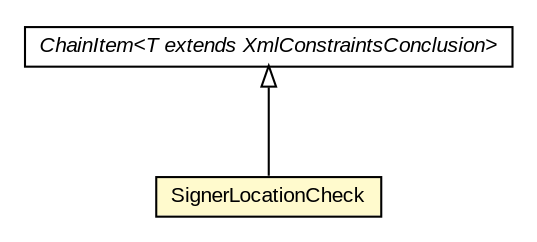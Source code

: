 #!/usr/local/bin/dot
#
# Class diagram 
# Generated by UMLGraph version R5_6-24-gf6e263 (http://www.umlgraph.org/)
#

digraph G {
	edge [fontname="arial",fontsize=10,labelfontname="arial",labelfontsize=10];
	node [fontname="arial",fontsize=10,shape=plaintext];
	nodesep=0.25;
	ranksep=0.5;
	// eu.europa.esig.dss.validation.process.ChainItem<T extends eu.europa.esig.dss.jaxb.detailedreport.XmlConstraintsConclusion>
	c663869 [label=<<table title="eu.europa.esig.dss.validation.process.ChainItem" border="0" cellborder="1" cellspacing="0" cellpadding="2" port="p" href="../../../ChainItem.html">
		<tr><td><table border="0" cellspacing="0" cellpadding="1">
<tr><td align="center" balign="center"><font face="arial italic"> ChainItem&lt;T extends XmlConstraintsConclusion&gt; </font></td></tr>
		</table></td></tr>
		</table>>, URL="../../../ChainItem.html", fontname="arial", fontcolor="black", fontsize=10.0];
	// eu.europa.esig.dss.validation.process.bbb.sav.checks.SignerLocationCheck
	c663902 [label=<<table title="eu.europa.esig.dss.validation.process.bbb.sav.checks.SignerLocationCheck" border="0" cellborder="1" cellspacing="0" cellpadding="2" port="p" bgcolor="lemonChiffon" href="./SignerLocationCheck.html">
		<tr><td><table border="0" cellspacing="0" cellpadding="1">
<tr><td align="center" balign="center"> SignerLocationCheck </td></tr>
		</table></td></tr>
		</table>>, URL="./SignerLocationCheck.html", fontname="arial", fontcolor="black", fontsize=10.0];
	//eu.europa.esig.dss.validation.process.bbb.sav.checks.SignerLocationCheck extends eu.europa.esig.dss.validation.process.ChainItem<eu.europa.esig.dss.jaxb.detailedreport.XmlSAV>
	c663869:p -> c663902:p [dir=back,arrowtail=empty];
}

